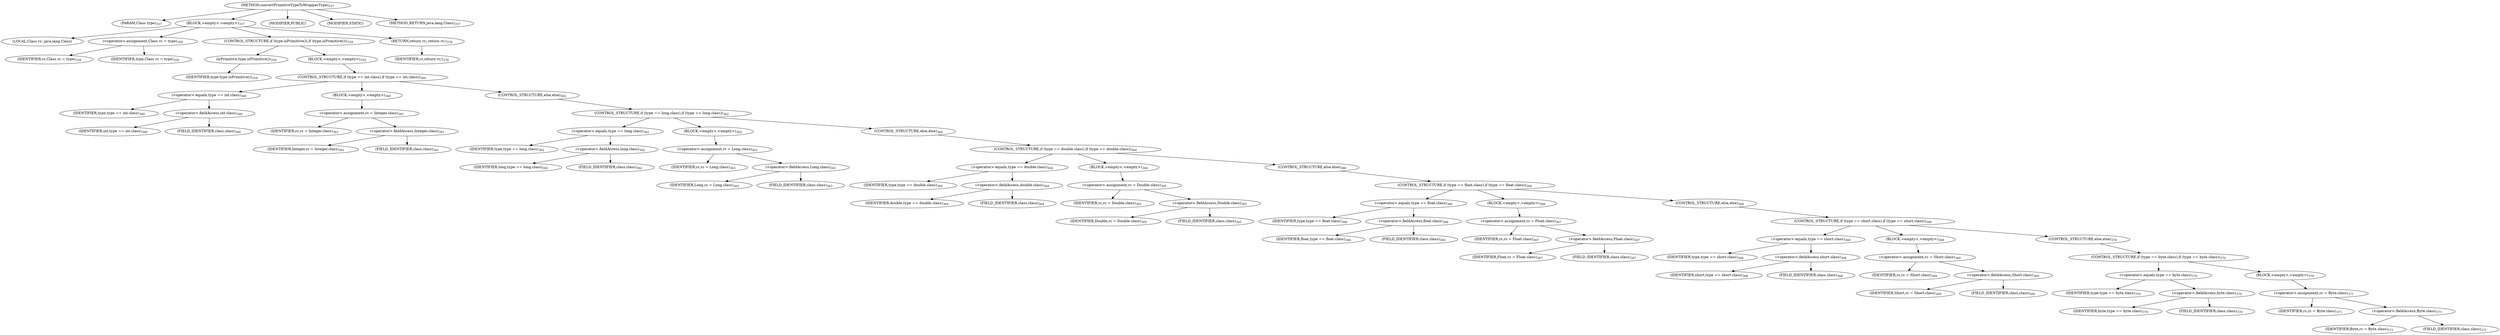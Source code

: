 digraph "convertPrimitiveTypeToWrapperType" {  
"750" [label = <(METHOD,convertPrimitiveTypeToWrapperType)<SUB>357</SUB>> ]
"751" [label = <(PARAM,Class type)<SUB>357</SUB>> ]
"752" [label = <(BLOCK,&lt;empty&gt;,&lt;empty&gt;)<SUB>357</SUB>> ]
"753" [label = <(LOCAL,Class rc: java.lang.Class)> ]
"754" [label = <(&lt;operator&gt;.assignment,Class rc = type)<SUB>358</SUB>> ]
"755" [label = <(IDENTIFIER,rc,Class rc = type)<SUB>358</SUB>> ]
"756" [label = <(IDENTIFIER,type,Class rc = type)<SUB>358</SUB>> ]
"757" [label = <(CONTROL_STRUCTURE,if (type.isPrimitive()),if (type.isPrimitive()))<SUB>359</SUB>> ]
"758" [label = <(isPrimitive,type.isPrimitive())<SUB>359</SUB>> ]
"759" [label = <(IDENTIFIER,type,type.isPrimitive())<SUB>359</SUB>> ]
"760" [label = <(BLOCK,&lt;empty&gt;,&lt;empty&gt;)<SUB>359</SUB>> ]
"761" [label = <(CONTROL_STRUCTURE,if (type == int.class),if (type == int.class))<SUB>360</SUB>> ]
"762" [label = <(&lt;operator&gt;.equals,type == int.class)<SUB>360</SUB>> ]
"763" [label = <(IDENTIFIER,type,type == int.class)<SUB>360</SUB>> ]
"764" [label = <(&lt;operator&gt;.fieldAccess,int.class)<SUB>360</SUB>> ]
"765" [label = <(IDENTIFIER,int,type == int.class)<SUB>360</SUB>> ]
"766" [label = <(FIELD_IDENTIFIER,class,class)<SUB>360</SUB>> ]
"767" [label = <(BLOCK,&lt;empty&gt;,&lt;empty&gt;)<SUB>360</SUB>> ]
"768" [label = <(&lt;operator&gt;.assignment,rc = Integer.class)<SUB>361</SUB>> ]
"769" [label = <(IDENTIFIER,rc,rc = Integer.class)<SUB>361</SUB>> ]
"770" [label = <(&lt;operator&gt;.fieldAccess,Integer.class)<SUB>361</SUB>> ]
"771" [label = <(IDENTIFIER,Integer,rc = Integer.class)<SUB>361</SUB>> ]
"772" [label = <(FIELD_IDENTIFIER,class,class)<SUB>361</SUB>> ]
"773" [label = <(CONTROL_STRUCTURE,else,else)<SUB>362</SUB>> ]
"774" [label = <(CONTROL_STRUCTURE,if (type == long.class),if (type == long.class))<SUB>362</SUB>> ]
"775" [label = <(&lt;operator&gt;.equals,type == long.class)<SUB>362</SUB>> ]
"776" [label = <(IDENTIFIER,type,type == long.class)<SUB>362</SUB>> ]
"777" [label = <(&lt;operator&gt;.fieldAccess,long.class)<SUB>362</SUB>> ]
"778" [label = <(IDENTIFIER,long,type == long.class)<SUB>362</SUB>> ]
"779" [label = <(FIELD_IDENTIFIER,class,class)<SUB>362</SUB>> ]
"780" [label = <(BLOCK,&lt;empty&gt;,&lt;empty&gt;)<SUB>362</SUB>> ]
"781" [label = <(&lt;operator&gt;.assignment,rc = Long.class)<SUB>363</SUB>> ]
"782" [label = <(IDENTIFIER,rc,rc = Long.class)<SUB>363</SUB>> ]
"783" [label = <(&lt;operator&gt;.fieldAccess,Long.class)<SUB>363</SUB>> ]
"784" [label = <(IDENTIFIER,Long,rc = Long.class)<SUB>363</SUB>> ]
"785" [label = <(FIELD_IDENTIFIER,class,class)<SUB>363</SUB>> ]
"786" [label = <(CONTROL_STRUCTURE,else,else)<SUB>364</SUB>> ]
"787" [label = <(CONTROL_STRUCTURE,if (type == double.class),if (type == double.class))<SUB>364</SUB>> ]
"788" [label = <(&lt;operator&gt;.equals,type == double.class)<SUB>364</SUB>> ]
"789" [label = <(IDENTIFIER,type,type == double.class)<SUB>364</SUB>> ]
"790" [label = <(&lt;operator&gt;.fieldAccess,double.class)<SUB>364</SUB>> ]
"791" [label = <(IDENTIFIER,double,type == double.class)<SUB>364</SUB>> ]
"792" [label = <(FIELD_IDENTIFIER,class,class)<SUB>364</SUB>> ]
"793" [label = <(BLOCK,&lt;empty&gt;,&lt;empty&gt;)<SUB>364</SUB>> ]
"794" [label = <(&lt;operator&gt;.assignment,rc = Double.class)<SUB>365</SUB>> ]
"795" [label = <(IDENTIFIER,rc,rc = Double.class)<SUB>365</SUB>> ]
"796" [label = <(&lt;operator&gt;.fieldAccess,Double.class)<SUB>365</SUB>> ]
"797" [label = <(IDENTIFIER,Double,rc = Double.class)<SUB>365</SUB>> ]
"798" [label = <(FIELD_IDENTIFIER,class,class)<SUB>365</SUB>> ]
"799" [label = <(CONTROL_STRUCTURE,else,else)<SUB>366</SUB>> ]
"800" [label = <(CONTROL_STRUCTURE,if (type == float.class),if (type == float.class))<SUB>366</SUB>> ]
"801" [label = <(&lt;operator&gt;.equals,type == float.class)<SUB>366</SUB>> ]
"802" [label = <(IDENTIFIER,type,type == float.class)<SUB>366</SUB>> ]
"803" [label = <(&lt;operator&gt;.fieldAccess,float.class)<SUB>366</SUB>> ]
"804" [label = <(IDENTIFIER,float,type == float.class)<SUB>366</SUB>> ]
"805" [label = <(FIELD_IDENTIFIER,class,class)<SUB>366</SUB>> ]
"806" [label = <(BLOCK,&lt;empty&gt;,&lt;empty&gt;)<SUB>366</SUB>> ]
"807" [label = <(&lt;operator&gt;.assignment,rc = Float.class)<SUB>367</SUB>> ]
"808" [label = <(IDENTIFIER,rc,rc = Float.class)<SUB>367</SUB>> ]
"809" [label = <(&lt;operator&gt;.fieldAccess,Float.class)<SUB>367</SUB>> ]
"810" [label = <(IDENTIFIER,Float,rc = Float.class)<SUB>367</SUB>> ]
"811" [label = <(FIELD_IDENTIFIER,class,class)<SUB>367</SUB>> ]
"812" [label = <(CONTROL_STRUCTURE,else,else)<SUB>368</SUB>> ]
"813" [label = <(CONTROL_STRUCTURE,if (type == short.class),if (type == short.class))<SUB>368</SUB>> ]
"814" [label = <(&lt;operator&gt;.equals,type == short.class)<SUB>368</SUB>> ]
"815" [label = <(IDENTIFIER,type,type == short.class)<SUB>368</SUB>> ]
"816" [label = <(&lt;operator&gt;.fieldAccess,short.class)<SUB>368</SUB>> ]
"817" [label = <(IDENTIFIER,short,type == short.class)<SUB>368</SUB>> ]
"818" [label = <(FIELD_IDENTIFIER,class,class)<SUB>368</SUB>> ]
"819" [label = <(BLOCK,&lt;empty&gt;,&lt;empty&gt;)<SUB>368</SUB>> ]
"820" [label = <(&lt;operator&gt;.assignment,rc = Short.class)<SUB>369</SUB>> ]
"821" [label = <(IDENTIFIER,rc,rc = Short.class)<SUB>369</SUB>> ]
"822" [label = <(&lt;operator&gt;.fieldAccess,Short.class)<SUB>369</SUB>> ]
"823" [label = <(IDENTIFIER,Short,rc = Short.class)<SUB>369</SUB>> ]
"824" [label = <(FIELD_IDENTIFIER,class,class)<SUB>369</SUB>> ]
"825" [label = <(CONTROL_STRUCTURE,else,else)<SUB>370</SUB>> ]
"826" [label = <(CONTROL_STRUCTURE,if (type == byte.class),if (type == byte.class))<SUB>370</SUB>> ]
"827" [label = <(&lt;operator&gt;.equals,type == byte.class)<SUB>370</SUB>> ]
"828" [label = <(IDENTIFIER,type,type == byte.class)<SUB>370</SUB>> ]
"829" [label = <(&lt;operator&gt;.fieldAccess,byte.class)<SUB>370</SUB>> ]
"830" [label = <(IDENTIFIER,byte,type == byte.class)<SUB>370</SUB>> ]
"831" [label = <(FIELD_IDENTIFIER,class,class)<SUB>370</SUB>> ]
"832" [label = <(BLOCK,&lt;empty&gt;,&lt;empty&gt;)<SUB>370</SUB>> ]
"833" [label = <(&lt;operator&gt;.assignment,rc = Byte.class)<SUB>371</SUB>> ]
"834" [label = <(IDENTIFIER,rc,rc = Byte.class)<SUB>371</SUB>> ]
"835" [label = <(&lt;operator&gt;.fieldAccess,Byte.class)<SUB>371</SUB>> ]
"836" [label = <(IDENTIFIER,Byte,rc = Byte.class)<SUB>371</SUB>> ]
"837" [label = <(FIELD_IDENTIFIER,class,class)<SUB>371</SUB>> ]
"838" [label = <(RETURN,return rc;,return rc;)<SUB>378</SUB>> ]
"839" [label = <(IDENTIFIER,rc,return rc;)<SUB>378</SUB>> ]
"840" [label = <(MODIFIER,PUBLIC)> ]
"841" [label = <(MODIFIER,STATIC)> ]
"842" [label = <(METHOD_RETURN,java.lang.Class)<SUB>357</SUB>> ]
  "750" -> "751" 
  "750" -> "752" 
  "750" -> "840" 
  "750" -> "841" 
  "750" -> "842" 
  "752" -> "753" 
  "752" -> "754" 
  "752" -> "757" 
  "752" -> "838" 
  "754" -> "755" 
  "754" -> "756" 
  "757" -> "758" 
  "757" -> "760" 
  "758" -> "759" 
  "760" -> "761" 
  "761" -> "762" 
  "761" -> "767" 
  "761" -> "773" 
  "762" -> "763" 
  "762" -> "764" 
  "764" -> "765" 
  "764" -> "766" 
  "767" -> "768" 
  "768" -> "769" 
  "768" -> "770" 
  "770" -> "771" 
  "770" -> "772" 
  "773" -> "774" 
  "774" -> "775" 
  "774" -> "780" 
  "774" -> "786" 
  "775" -> "776" 
  "775" -> "777" 
  "777" -> "778" 
  "777" -> "779" 
  "780" -> "781" 
  "781" -> "782" 
  "781" -> "783" 
  "783" -> "784" 
  "783" -> "785" 
  "786" -> "787" 
  "787" -> "788" 
  "787" -> "793" 
  "787" -> "799" 
  "788" -> "789" 
  "788" -> "790" 
  "790" -> "791" 
  "790" -> "792" 
  "793" -> "794" 
  "794" -> "795" 
  "794" -> "796" 
  "796" -> "797" 
  "796" -> "798" 
  "799" -> "800" 
  "800" -> "801" 
  "800" -> "806" 
  "800" -> "812" 
  "801" -> "802" 
  "801" -> "803" 
  "803" -> "804" 
  "803" -> "805" 
  "806" -> "807" 
  "807" -> "808" 
  "807" -> "809" 
  "809" -> "810" 
  "809" -> "811" 
  "812" -> "813" 
  "813" -> "814" 
  "813" -> "819" 
  "813" -> "825" 
  "814" -> "815" 
  "814" -> "816" 
  "816" -> "817" 
  "816" -> "818" 
  "819" -> "820" 
  "820" -> "821" 
  "820" -> "822" 
  "822" -> "823" 
  "822" -> "824" 
  "825" -> "826" 
  "826" -> "827" 
  "826" -> "832" 
  "827" -> "828" 
  "827" -> "829" 
  "829" -> "830" 
  "829" -> "831" 
  "832" -> "833" 
  "833" -> "834" 
  "833" -> "835" 
  "835" -> "836" 
  "835" -> "837" 
  "838" -> "839" 
}
